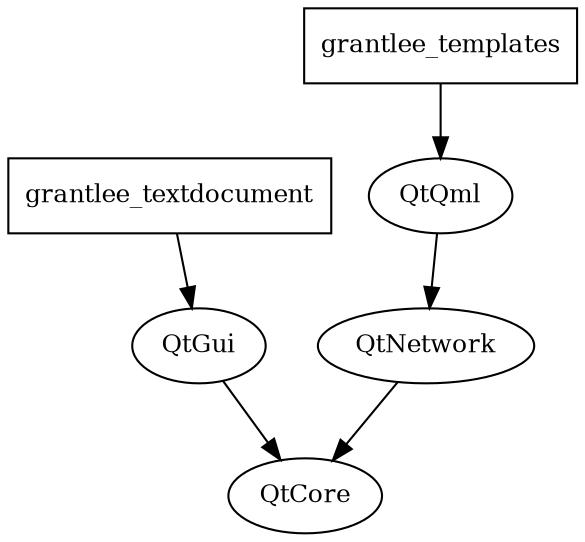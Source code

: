 digraph GG {
  node [
    fontsize = "12"
  ];
  "node27" [ label="QtCore" shape="ellipse"];
  "node30" [ label="QtGui" shape="ellipse"];
  "node28" [ label="QtQml" shape="ellipse"];
  "node29" [ label="QtNetwork" shape="ellipse"];
  "node2" [ label="grantlee_templates" shape="polygon"];
  "node19" [ label="grantlee_textdocument" shape="polygon"];
  "node2" -> "node28"
  "node19" -> "node30"
  "node28" -> "node29"
  "node29" -> "node27"
  "node30" -> "node27"
}
